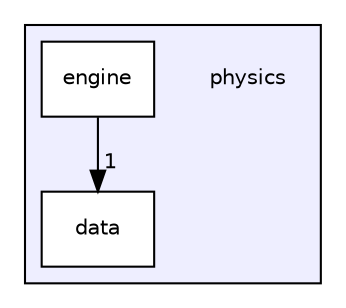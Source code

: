 digraph "/home/vladimir/Volatrack/physics" {
  compound=true
  node [ fontsize="10", fontname="Helvetica"];
  edge [ labelfontsize="10", labelfontname="Helvetica"];
  subgraph clusterdir_59dc24c326e2a72d1164f014b22de83d {
    graph [ bgcolor="#eeeeff", pencolor="black", label="" URL="dir_59dc24c326e2a72d1164f014b22de83d.html"];
    dir_59dc24c326e2a72d1164f014b22de83d [shape=plaintext label="physics"];
    dir_ad4d83cd0a3ac74f6e36abb406753d48 [shape=box label="data" color="black" fillcolor="white" style="filled" URL="dir_ad4d83cd0a3ac74f6e36abb406753d48.html"];
    dir_a7bd4c7c43c2e5c7f745bf483a8f9057 [shape=box label="engine" color="black" fillcolor="white" style="filled" URL="dir_a7bd4c7c43c2e5c7f745bf483a8f9057.html"];
  }
  dir_a7bd4c7c43c2e5c7f745bf483a8f9057->dir_ad4d83cd0a3ac74f6e36abb406753d48 [headlabel="1", labeldistance=1.5 headhref="dir_000004_000003.html"];
}
